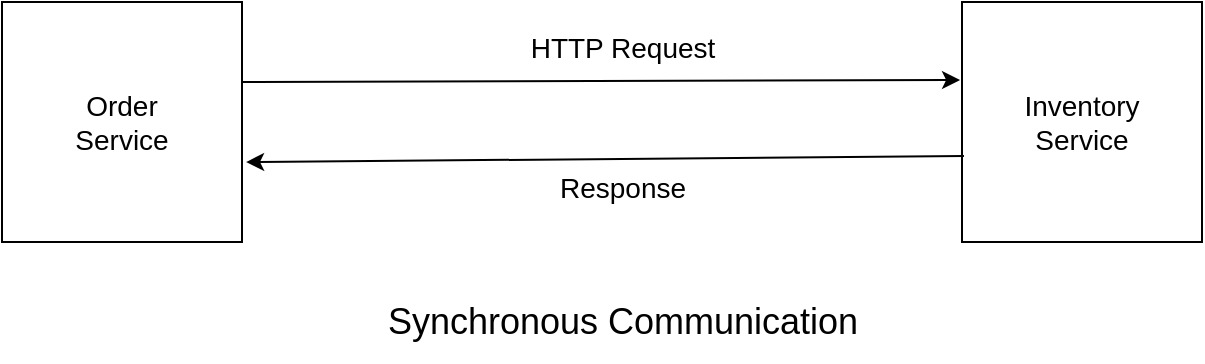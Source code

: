 <mxfile version="22.0.8" type="github" pages="2">
  <diagram name="Page-1" id="2YuLy9kMkQXROwPrnKEZ">
    <mxGraphModel dx="1040" dy="627" grid="1" gridSize="10" guides="1" tooltips="1" connect="1" arrows="1" fold="1" page="1" pageScale="1" pageWidth="827" pageHeight="1169" math="0" shadow="0">
      <root>
        <mxCell id="0" />
        <mxCell id="1" parent="0" />
        <mxCell id="5_AaWadeRTCrCoPtHb4I-1" value="&lt;font style=&quot;font-size: 14px;&quot;&gt;Order&lt;br&gt;Service&lt;/font&gt;" style="rounded=0;whiteSpace=wrap;html=1;" parent="1" vertex="1">
          <mxGeometry x="80" y="80" width="120" height="120" as="geometry" />
        </mxCell>
        <mxCell id="5_AaWadeRTCrCoPtHb4I-2" value="&lt;font style=&quot;font-size: 14px;&quot;&gt;Inventory&lt;br&gt;Service&lt;/font&gt;" style="rounded=0;whiteSpace=wrap;html=1;" parent="1" vertex="1">
          <mxGeometry x="560" y="80" width="120" height="120" as="geometry" />
        </mxCell>
        <mxCell id="5_AaWadeRTCrCoPtHb4I-3" value="" style="endArrow=classic;html=1;rounded=0;entryX=-0.008;entryY=0.325;entryDx=0;entryDy=0;entryPerimeter=0;" parent="1" target="5_AaWadeRTCrCoPtHb4I-2" edge="1">
          <mxGeometry width="50" height="50" relative="1" as="geometry">
            <mxPoint x="200" y="120" as="sourcePoint" />
            <mxPoint x="440" y="270" as="targetPoint" />
          </mxGeometry>
        </mxCell>
        <mxCell id="5_AaWadeRTCrCoPtHb4I-4" value="&lt;font style=&quot;font-size: 14px;&quot;&gt;HTTP Request&lt;/font&gt;" style="text;html=1;align=center;verticalAlign=middle;resizable=0;points=[];autosize=1;strokeColor=none;fillColor=none;" parent="1" vertex="1">
          <mxGeometry x="330" y="88" width="120" height="30" as="geometry" />
        </mxCell>
        <mxCell id="5_AaWadeRTCrCoPtHb4I-5" value="" style="endArrow=classic;html=1;rounded=0;entryX=1.017;entryY=0.667;entryDx=0;entryDy=0;entryPerimeter=0;exitX=0.008;exitY=0.642;exitDx=0;exitDy=0;exitPerimeter=0;" parent="1" source="5_AaWadeRTCrCoPtHb4I-2" target="5_AaWadeRTCrCoPtHb4I-1" edge="1">
          <mxGeometry width="50" height="50" relative="1" as="geometry">
            <mxPoint x="390" y="330" as="sourcePoint" />
            <mxPoint x="440" y="280" as="targetPoint" />
          </mxGeometry>
        </mxCell>
        <mxCell id="5_AaWadeRTCrCoPtHb4I-6" value="&lt;font style=&quot;font-size: 14px;&quot;&gt;Response&lt;/font&gt;" style="text;html=1;align=center;verticalAlign=middle;resizable=0;points=[];autosize=1;strokeColor=none;fillColor=none;" parent="1" vertex="1">
          <mxGeometry x="345" y="158" width="90" height="30" as="geometry" />
        </mxCell>
        <mxCell id="5_AaWadeRTCrCoPtHb4I-7" value="&lt;font style=&quot;font-size: 18px;&quot;&gt;Synchronous Communication&lt;/font&gt;" style="text;html=1;align=center;verticalAlign=middle;resizable=0;points=[];autosize=1;strokeColor=none;fillColor=none;" parent="1" vertex="1">
          <mxGeometry x="260" y="220" width="260" height="40" as="geometry" />
        </mxCell>
      </root>
    </mxGraphModel>
  </diagram>
  <diagram id="jFGeCmGHv6GUfoCPFquS" name="Page-2">
    <mxGraphModel dx="1040" dy="627" grid="1" gridSize="10" guides="1" tooltips="1" connect="1" arrows="1" fold="1" page="1" pageScale="1" pageWidth="827" pageHeight="1169" math="0" shadow="0">
      <root>
        <mxCell id="0" />
        <mxCell id="1" parent="0" />
        <mxCell id="-BIf3tGTD49lbzO7h6W1-21" value="&lt;font style=&quot;font-size: 14px;&quot;&gt;Order&lt;/font&gt;" style="swimlane;fontStyle=1;align=center;verticalAlign=top;childLayout=stackLayout;horizontal=1;startSize=26;horizontalStack=0;resizeParent=1;resizeParentMax=0;resizeLast=0;collapsible=1;marginBottom=0;whiteSpace=wrap;html=1;" vertex="1" parent="1">
          <mxGeometry x="20" y="40" width="320" height="220" as="geometry" />
        </mxCell>
        <mxCell id="-BIf3tGTD49lbzO7h6W1-22" value="&lt;span style=&quot;font-size: 14px;&quot;&gt;- id: bigint&lt;br&gt;- orderNumber: varchar&lt;br&gt;- OrderLineItemsList: List&amp;lt;OrderLineItems&amp;gt;&lt;br&gt;&lt;/span&gt;" style="text;strokeColor=none;fillColor=none;align=left;verticalAlign=top;spacingLeft=4;spacingRight=4;overflow=hidden;rotatable=0;points=[[0,0.5],[1,0.5]];portConstraint=eastwest;whiteSpace=wrap;html=1;" vertex="1" parent="-BIf3tGTD49lbzO7h6W1-21">
          <mxGeometry y="26" width="320" height="54" as="geometry" />
        </mxCell>
        <mxCell id="-BIf3tGTD49lbzO7h6W1-23" value="" style="line;strokeWidth=1;fillColor=none;align=left;verticalAlign=middle;spacingTop=-1;spacingLeft=3;spacingRight=3;rotatable=0;labelPosition=right;points=[];portConstraint=eastwest;strokeColor=inherit;" vertex="1" parent="-BIf3tGTD49lbzO7h6W1-21">
          <mxGeometry y="80" width="320" height="8" as="geometry" />
        </mxCell>
        <mxCell id="-BIf3tGTD49lbzO7h6W1-24" value="&lt;span style=&quot;font-size: 14px;&quot;&gt;+ getId(): bigint&lt;br&gt;+ getOrderNumber(): varchar&lt;br&gt;+ getOrderLineItemsList(): List&amp;lt;OrderLineItems&amp;gt;&lt;br&gt;+ setId(id: bigint): void&lt;br&gt;+ setOrderNumber(orderNumber: varchar): void&lt;br&gt;+ setOrderLineItemsList(orderLineItemsList: List&amp;lt;OrderLineItems&amp;gt;): void&lt;br&gt;&lt;/span&gt;" style="text;strokeColor=none;fillColor=none;align=left;verticalAlign=top;spacingLeft=4;spacingRight=4;overflow=hidden;rotatable=0;points=[[0,0.5],[1,0.5]];portConstraint=eastwest;whiteSpace=wrap;html=1;" vertex="1" parent="-BIf3tGTD49lbzO7h6W1-21">
          <mxGeometry y="88" width="320" height="132" as="geometry" />
        </mxCell>
        <mxCell id="-BIf3tGTD49lbzO7h6W1-26" value="&lt;font style=&quot;font-size: 14px;&quot;&gt;OrderLineItems&lt;/font&gt;" style="swimlane;fontStyle=1;align=center;verticalAlign=top;childLayout=stackLayout;horizontal=1;startSize=26;horizontalStack=0;resizeParent=1;resizeParentMax=0;resizeLast=0;collapsible=1;marginBottom=0;whiteSpace=wrap;html=1;" vertex="1" parent="1">
          <mxGeometry x="490" y="40" width="310" height="270" as="geometry" />
        </mxCell>
        <mxCell id="-BIf3tGTD49lbzO7h6W1-27" value="&lt;span style=&quot;font-size: 14px;&quot;&gt;- id: bigint&lt;br&gt;- price: decimal&lt;br&gt;- quantity: int&lt;br&gt;- skuCode: varchar&lt;br&gt;&lt;/span&gt;" style="text;strokeColor=none;fillColor=none;align=left;verticalAlign=top;spacingLeft=4;spacingRight=4;overflow=hidden;rotatable=0;points=[[0,0.5],[1,0.5]];portConstraint=eastwest;whiteSpace=wrap;html=1;" vertex="1" parent="-BIf3tGTD49lbzO7h6W1-26">
          <mxGeometry y="26" width="310" height="84" as="geometry" />
        </mxCell>
        <mxCell id="-BIf3tGTD49lbzO7h6W1-28" value="" style="line;strokeWidth=1;fillColor=none;align=left;verticalAlign=middle;spacingTop=-1;spacingLeft=3;spacingRight=3;rotatable=0;labelPosition=right;points=[];portConstraint=eastwest;strokeColor=inherit;" vertex="1" parent="-BIf3tGTD49lbzO7h6W1-26">
          <mxGeometry y="110" width="310" height="8" as="geometry" />
        </mxCell>
        <mxCell id="-BIf3tGTD49lbzO7h6W1-29" value="&lt;span style=&quot;font-size: 14px;&quot;&gt;+ getId(): bigint&lt;br&gt;+ getPrice(): decimal&lt;br&gt;+ getQuantity(): int&lt;br&gt;+getSkuCode(): varchar&lt;br&gt;+ setId(id: bigint): void&lt;br&gt;+ setPrice(price: decimal): void&lt;br&gt;+ setQuantity(quantity: int): void&lt;br&gt;+ setSkuCode(skuCode: varchar): void&lt;br&gt;&lt;/span&gt;" style="text;strokeColor=none;fillColor=none;align=left;verticalAlign=top;spacingLeft=4;spacingRight=4;overflow=hidden;rotatable=0;points=[[0,0.5],[1,0.5]];portConstraint=eastwest;whiteSpace=wrap;html=1;" vertex="1" parent="-BIf3tGTD49lbzO7h6W1-26">
          <mxGeometry y="118" width="310" height="152" as="geometry" />
        </mxCell>
        <mxCell id="-BIf3tGTD49lbzO7h6W1-31" value="&lt;font style=&quot;font-size: 14px;&quot;&gt;1&lt;/font&gt;" style="endArrow=open;html=1;endSize=12;startArrow=diamondThin;startSize=14;startFill=1;edgeStyle=orthogonalEdgeStyle;align=left;verticalAlign=bottom;rounded=0;entryX=0.006;entryY=0.013;entryDx=0;entryDy=0;entryPerimeter=0;" edge="1" parent="1" target="-BIf3tGTD49lbzO7h6W1-29">
          <mxGeometry x="-1" y="3" relative="1" as="geometry">
            <mxPoint x="340" y="160" as="sourcePoint" />
            <mxPoint x="500" y="160" as="targetPoint" />
          </mxGeometry>
        </mxCell>
        <mxCell id="-BIf3tGTD49lbzO7h6W1-32" value="&lt;font style=&quot;font-size: 14px;&quot;&gt;1..*&lt;/font&gt;" style="text;html=1;align=center;verticalAlign=middle;resizable=0;points=[];autosize=1;strokeColor=none;fillColor=none;" vertex="1" parent="1">
          <mxGeometry x="450" y="135" width="40" height="30" as="geometry" />
        </mxCell>
      </root>
    </mxGraphModel>
  </diagram>
</mxfile>
